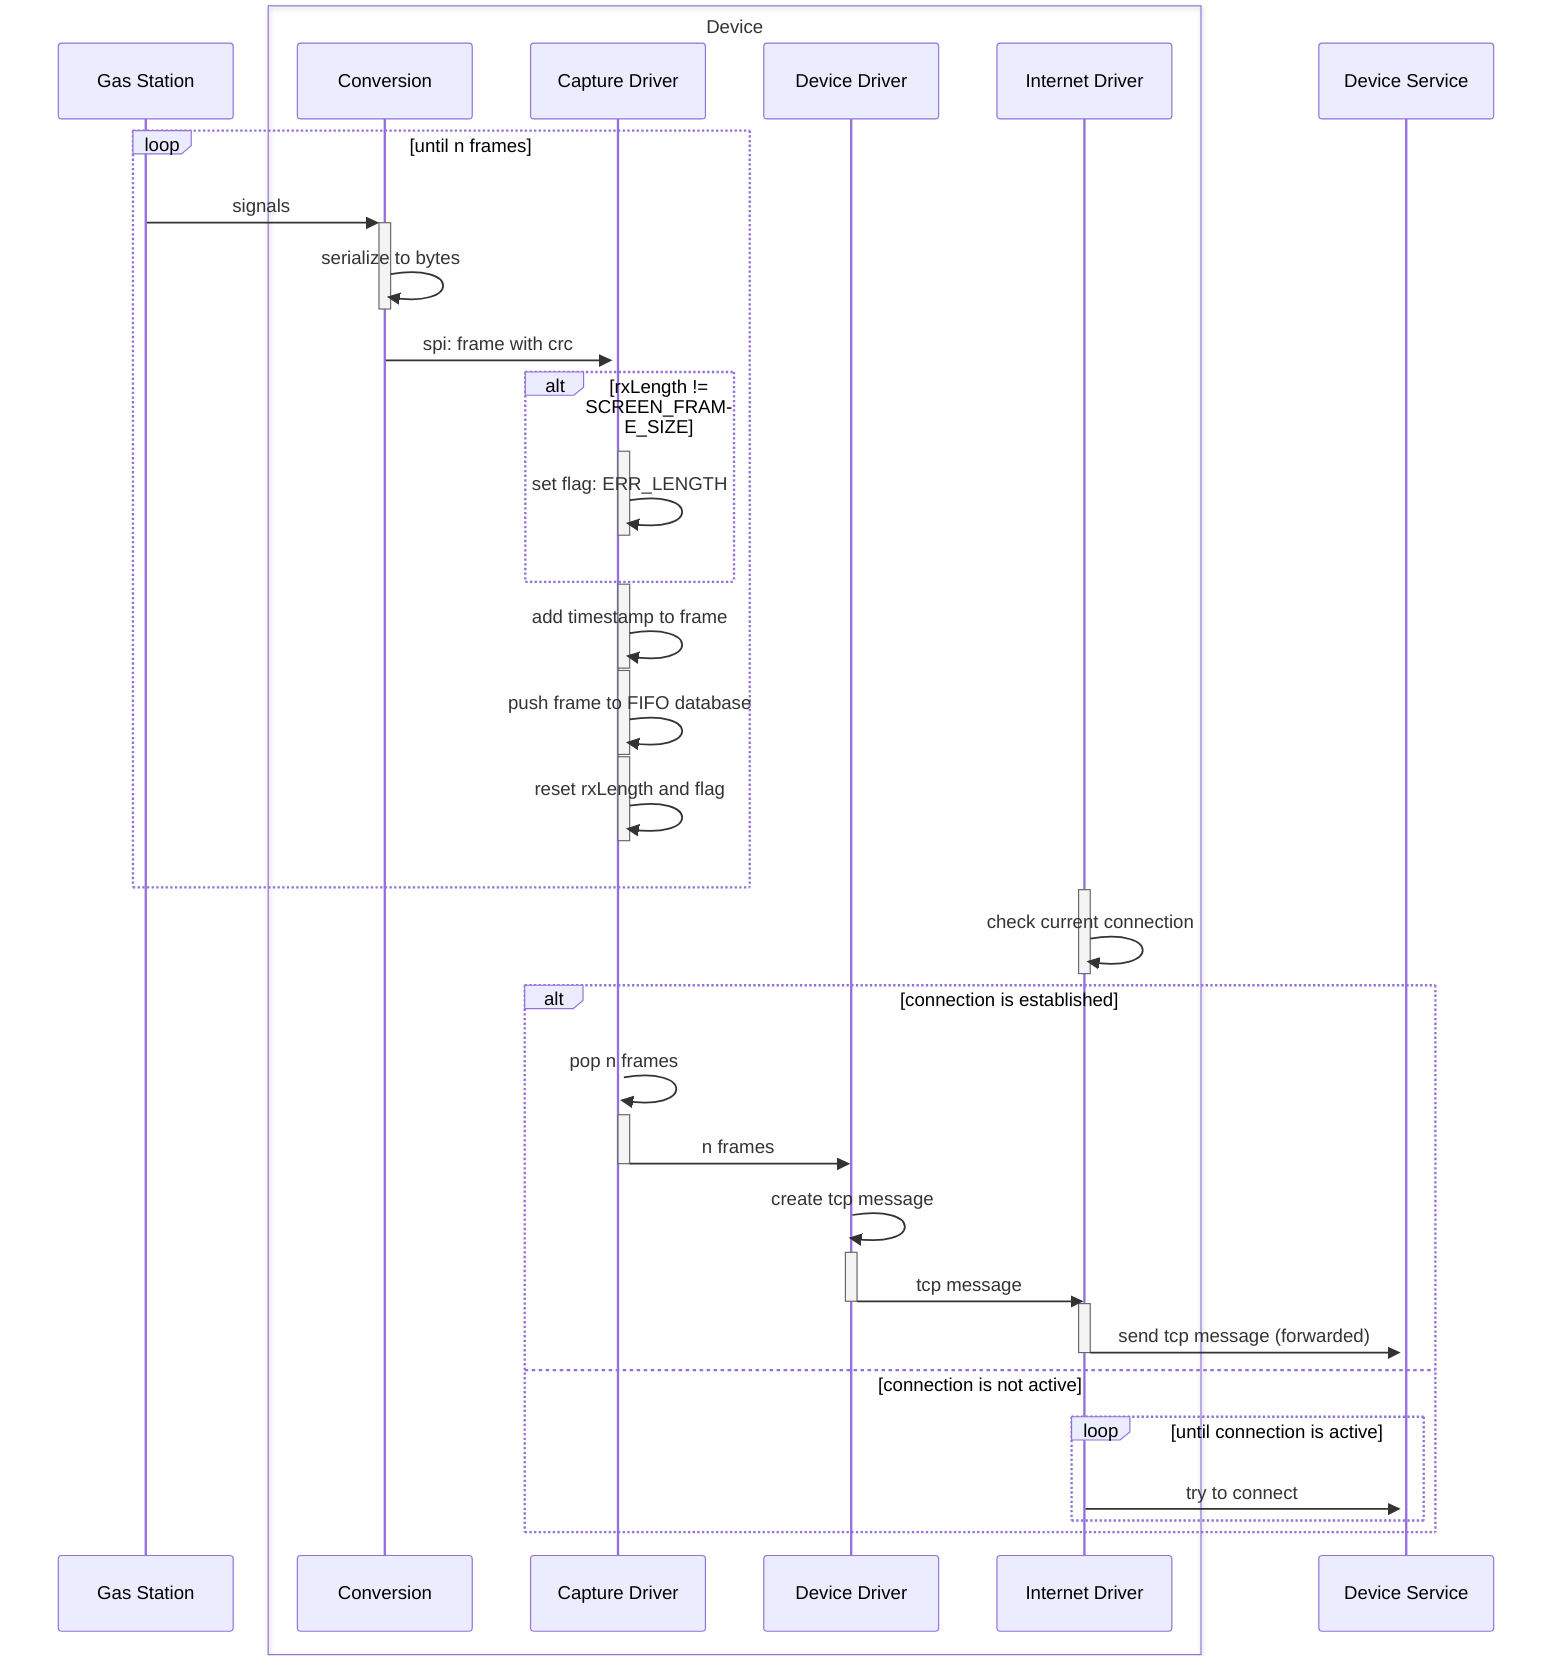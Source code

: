 sequenceDiagram
    participant gas as Gas Station

    box Device 
    participant conversion as Conversion
    participant cap-dri as Capture Driver
    participant dev-dri as Device Driver
    participant net as Internet Driver
    end 

    participant dev-service as Device Service

   
    loop until n frames
    
        gas->>+conversion: signals
        conversion->>-conversion: serialize to bytes
        conversion->>+cap-dri: spi: frame with crc

        alt rxLength != SCREEN_FRAME_SIZE
            activate cap-dri
            cap-dri->>cap-dri: set flag: ERR_LENGTH
            deactivate cap-dri
        end

        activate cap-dri
        cap-dri->>cap-dri: add timestamp to frame
        deactivate cap-dri

        activate cap-dri
        cap-dri->>cap-dri: push frame to FIFO database
        deactivate cap-dri

        activate cap-dri
        cap-dri->>cap-dri: reset rxLength and flag
        deactivate cap-dri
    end

    activate net
    net ->> net: check current connection
    deactivate net

    alt connection is established
        cap-dri->>+cap-dri: pop n frames
        cap-dri->>-dev-dri: n frames
        dev-dri->>+dev-dri: create tcp message
        dev-dri->>-net : tcp message
        activate net
        net->>+dev-service: send tcp message (forwarded)
        deactivate net
    else connection is not active
        
        loop until connection is active
            net->>dev-service: try to connect
            
        end

       
    end